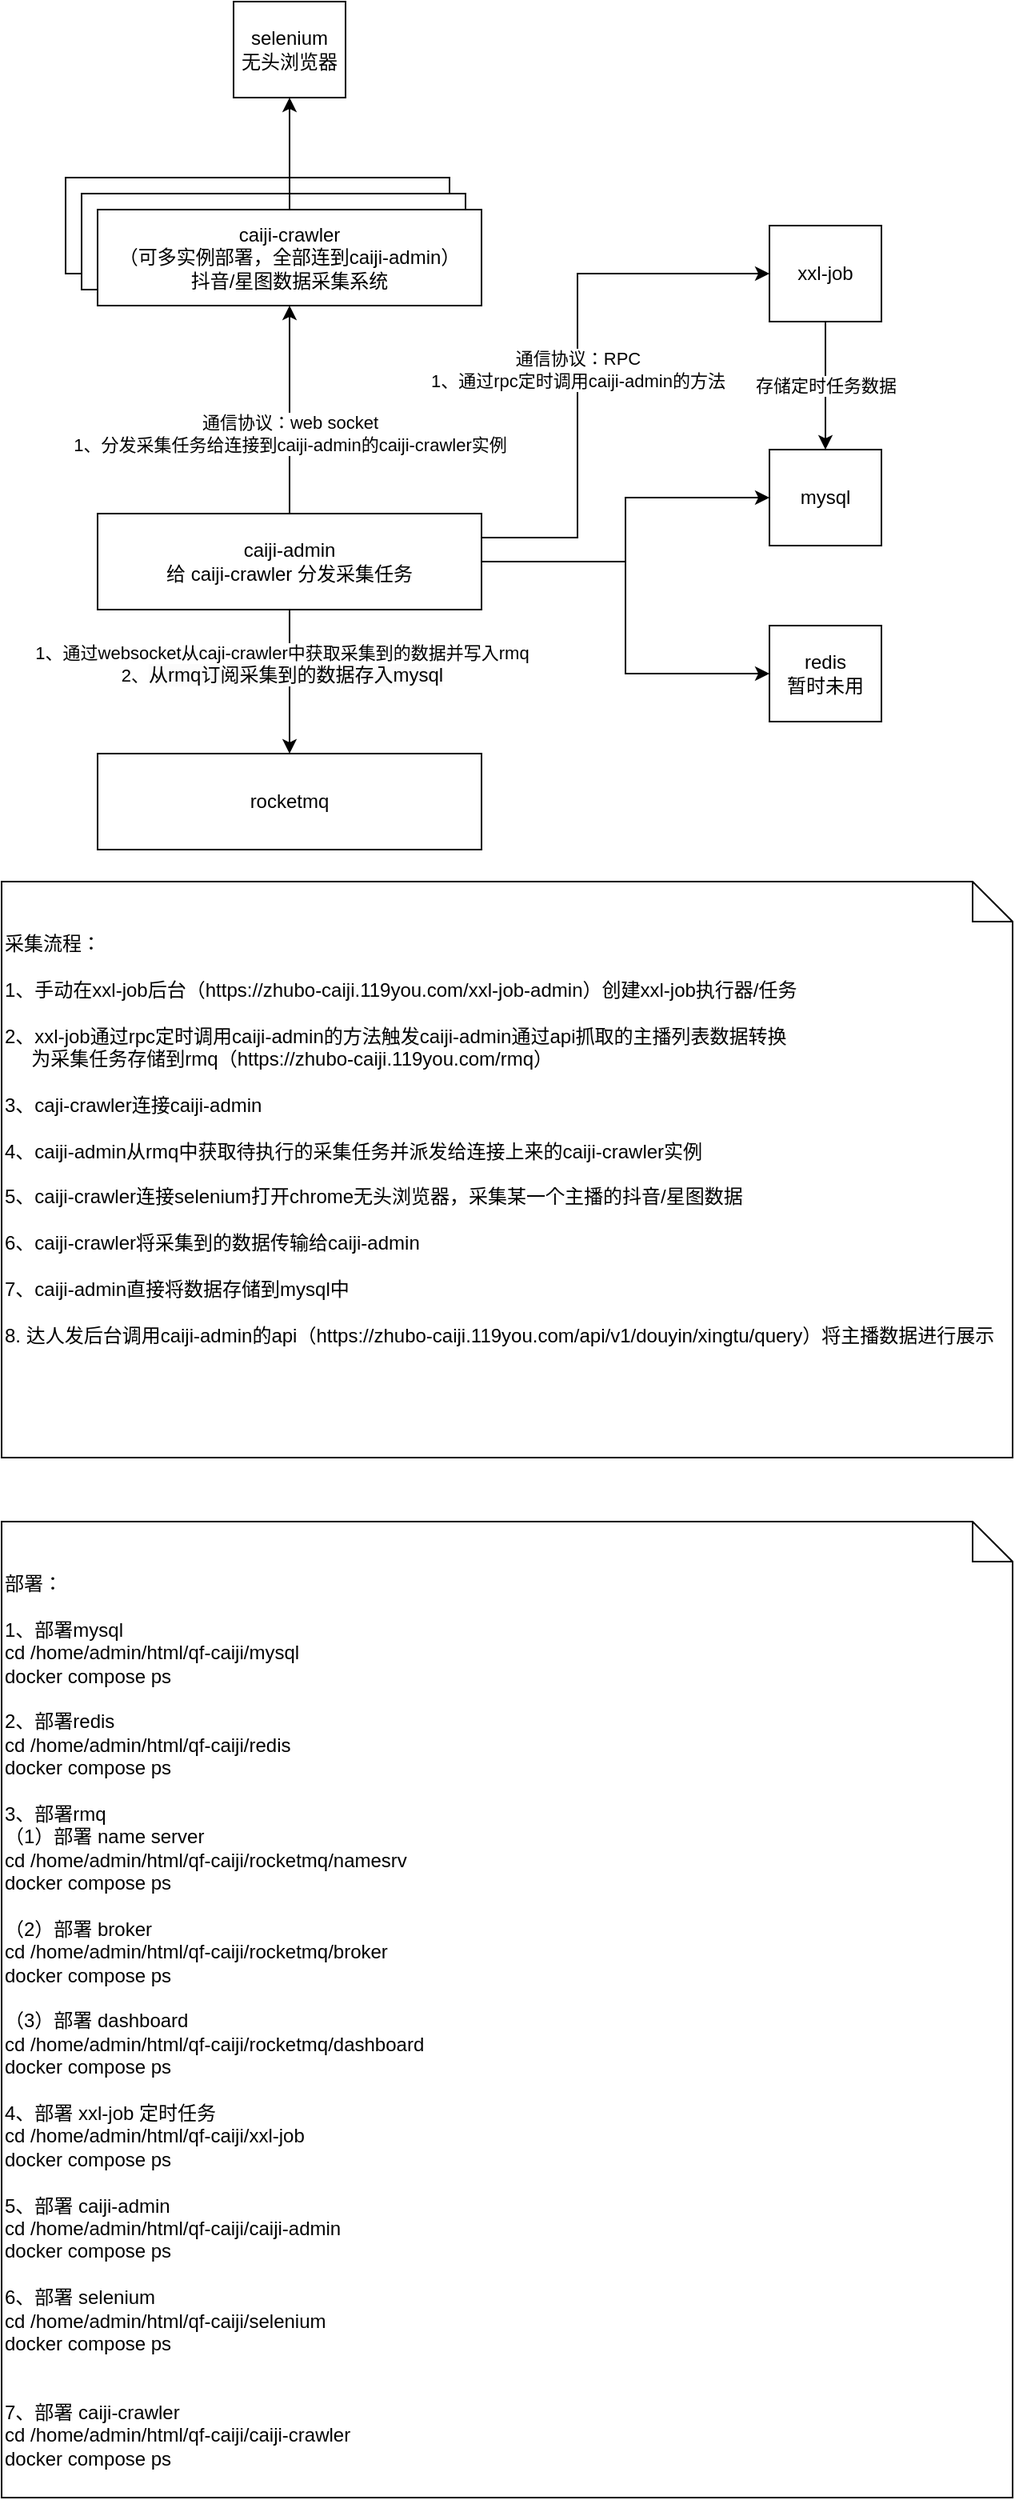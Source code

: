<mxfile version="20.7.4" type="device"><diagram id="185xx8xCbb3oGsZvdV77" name="第 1 页"><mxGraphModel dx="1342" dy="885" grid="1" gridSize="10" guides="1" tooltips="1" connect="1" arrows="1" fold="1" page="1" pageScale="1" pageWidth="827" pageHeight="1169" math="0" shadow="0"><root><mxCell id="0"/><mxCell id="1" parent="0"/><mxCell id="NshGcRsuWYnIjHicHYRE-3" style="edgeStyle=orthogonalEdgeStyle;rounded=0;orthogonalLoop=1;jettySize=auto;html=1;exitX=0.5;exitY=0;exitDx=0;exitDy=0;entryX=0.5;entryY=1;entryDx=0;entryDy=0;" parent="1" source="NshGcRsuWYnIjHicHYRE-2" target="NshGcRsuWYnIjHicHYRE-12" edge="1"><mxGeometry relative="1" as="geometry"><mxPoint x="220" y="270" as="targetPoint"/></mxGeometry></mxCell><mxCell id="NshGcRsuWYnIjHicHYRE-4" value="通信协议：web socket&lt;br&gt;1、分发采集任务给连接到caiji-admin的caiji-crawler实例" style="edgeLabel;html=1;align=center;verticalAlign=middle;resizable=0;points=[];" parent="NshGcRsuWYnIjHicHYRE-3" vertex="1" connectable="0"><mxGeometry x="-0.293" relative="1" as="geometry"><mxPoint y="-4" as="offset"/></mxGeometry></mxCell><mxCell id="NshGcRsuWYnIjHicHYRE-7" style="edgeStyle=orthogonalEdgeStyle;rounded=0;orthogonalLoop=1;jettySize=auto;html=1;exitX=0.5;exitY=1;exitDx=0;exitDy=0;entryX=0.5;entryY=0;entryDx=0;entryDy=0;" parent="1" source="NshGcRsuWYnIjHicHYRE-2" target="NshGcRsuWYnIjHicHYRE-5" edge="1"><mxGeometry relative="1" as="geometry"/></mxCell><mxCell id="NshGcRsuWYnIjHicHYRE-8" value="1、通过websocket从caji-crawler中获取采集到的数据并写入rmq&lt;br&gt;2、&lt;span style=&quot;font-size: 12px; background-color: rgb(251, 251, 251);&quot;&gt;从rmq订阅采集到的数据存入mysql&lt;/span&gt;" style="edgeLabel;html=1;align=center;verticalAlign=middle;resizable=0;points=[];" parent="NshGcRsuWYnIjHicHYRE-7" vertex="1" connectable="0"><mxGeometry x="-0.242" y="-5" relative="1" as="geometry"><mxPoint as="offset"/></mxGeometry></mxCell><mxCell id="NshGcRsuWYnIjHicHYRE-16" style="edgeStyle=orthogonalEdgeStyle;rounded=0;orthogonalLoop=1;jettySize=auto;html=1;exitX=1;exitY=0.5;exitDx=0;exitDy=0;entryX=0;entryY=0.5;entryDx=0;entryDy=0;" parent="1" source="NshGcRsuWYnIjHicHYRE-2" target="NshGcRsuWYnIjHicHYRE-15" edge="1"><mxGeometry relative="1" as="geometry"/></mxCell><mxCell id="NshGcRsuWYnIjHicHYRE-20" style="edgeStyle=orthogonalEdgeStyle;rounded=0;orthogonalLoop=1;jettySize=auto;html=1;exitX=1;exitY=0.5;exitDx=0;exitDy=0;entryX=0;entryY=0.5;entryDx=0;entryDy=0;" parent="1" source="NshGcRsuWYnIjHicHYRE-2" target="NshGcRsuWYnIjHicHYRE-17" edge="1"><mxGeometry relative="1" as="geometry"/></mxCell><mxCell id="NshGcRsuWYnIjHicHYRE-23" style="edgeStyle=orthogonalEdgeStyle;rounded=0;orthogonalLoop=1;jettySize=auto;html=1;exitX=1;exitY=0.25;exitDx=0;exitDy=0;entryX=0;entryY=0.5;entryDx=0;entryDy=0;" parent="1" source="NshGcRsuWYnIjHicHYRE-2" target="NshGcRsuWYnIjHicHYRE-21" edge="1"><mxGeometry x="-0.043" y="30" relative="1" as="geometry"><Array as="points"><mxPoint x="400" y="425"/><mxPoint x="400" y="260"/></Array><mxPoint as="offset"/></mxGeometry></mxCell><mxCell id="NshGcRsuWYnIjHicHYRE-24" value="通信协议：RPC&lt;br&gt;1、通过rpc定时调用caiji-admin的方法" style="edgeLabel;html=1;align=center;verticalAlign=middle;resizable=0;points=[];" parent="NshGcRsuWYnIjHicHYRE-23" vertex="1" connectable="0"><mxGeometry x="-0.095" relative="1" as="geometry"><mxPoint y="-9" as="offset"/></mxGeometry></mxCell><mxCell id="NshGcRsuWYnIjHicHYRE-2" value="caiji-admin&lt;br&gt;给&amp;nbsp;&lt;span style=&quot;background-color: initial;&quot;&gt;caiji-crawler 分发采集任务&lt;br&gt;&lt;/span&gt;" style="rounded=0;whiteSpace=wrap;html=1;" parent="1" vertex="1"><mxGeometry x="100" y="410" width="240" height="60" as="geometry"/></mxCell><mxCell id="NshGcRsuWYnIjHicHYRE-5" value="rocketmq" style="rounded=0;whiteSpace=wrap;html=1;" parent="1" vertex="1"><mxGeometry x="100" y="560" width="240" height="60" as="geometry"/></mxCell><mxCell id="NshGcRsuWYnIjHicHYRE-10" value="caiji-crawler&lt;br&gt;抖音/星图数据采集系统" style="rounded=0;whiteSpace=wrap;html=1;" parent="1" vertex="1"><mxGeometry x="80" y="200" width="240" height="60" as="geometry"/></mxCell><mxCell id="NshGcRsuWYnIjHicHYRE-11" value="caiji-crawler&lt;br&gt;抖音/星图数据采集系统" style="rounded=0;whiteSpace=wrap;html=1;" parent="1" vertex="1"><mxGeometry x="90" y="210" width="240" height="60" as="geometry"/></mxCell><mxCell id="NshGcRsuWYnIjHicHYRE-28" style="edgeStyle=orthogonalEdgeStyle;rounded=0;orthogonalLoop=1;jettySize=auto;html=1;exitX=0.5;exitY=0;exitDx=0;exitDy=0;entryX=0.5;entryY=1;entryDx=0;entryDy=0;" parent="1" source="NshGcRsuWYnIjHicHYRE-12" target="NshGcRsuWYnIjHicHYRE-25" edge="1"><mxGeometry relative="1" as="geometry"/></mxCell><mxCell id="NshGcRsuWYnIjHicHYRE-12" value="caiji-crawler&lt;br&gt;（可多实例部署，全部连到caiji-admin）&lt;br&gt;抖音/星图数据采集系统" style="rounded=0;whiteSpace=wrap;html=1;" parent="1" vertex="1"><mxGeometry x="100" y="220" width="240" height="60" as="geometry"/></mxCell><mxCell id="NshGcRsuWYnIjHicHYRE-15" value="mysql" style="rounded=0;whiteSpace=wrap;html=1;" parent="1" vertex="1"><mxGeometry x="520" y="370" width="70" height="60" as="geometry"/></mxCell><mxCell id="NshGcRsuWYnIjHicHYRE-17" value="redis&lt;br&gt;暂时未用" style="rounded=0;whiteSpace=wrap;html=1;" parent="1" vertex="1"><mxGeometry x="520" y="480" width="70" height="60" as="geometry"/></mxCell><mxCell id="NshGcRsuWYnIjHicHYRE-22" value="存储定时任务数据" style="edgeStyle=orthogonalEdgeStyle;rounded=0;orthogonalLoop=1;jettySize=auto;html=1;exitX=0.5;exitY=1;exitDx=0;exitDy=0;" parent="1" source="NshGcRsuWYnIjHicHYRE-21" target="NshGcRsuWYnIjHicHYRE-15" edge="1"><mxGeometry relative="1" as="geometry"/></mxCell><mxCell id="NshGcRsuWYnIjHicHYRE-21" value="xxl-job" style="rounded=0;whiteSpace=wrap;html=1;" parent="1" vertex="1"><mxGeometry x="520" y="230" width="70" height="60" as="geometry"/></mxCell><mxCell id="NshGcRsuWYnIjHicHYRE-25" value="selenium&lt;br&gt;无头浏览器" style="rounded=0;whiteSpace=wrap;html=1;" parent="1" vertex="1"><mxGeometry x="185" y="90" width="70" height="60" as="geometry"/></mxCell><mxCell id="NshGcRsuWYnIjHicHYRE-29" value="采集流程：&lt;br&gt;&lt;br&gt;1、手动在xxl-job后台（https://zhubo-caiji.119you.com/xxl-job-admin）创建xxl-job执行器/任务&lt;br&gt;&lt;br&gt;2、xxl-job通过rpc定时调用caiji-admin的方法触发caiji-admin通过api抓取的主播列表数据转换&lt;br&gt;&amp;nbsp; &amp;nbsp; &amp;nbsp;为采集任务存储到rmq（https://zhubo-caiji.119you.com/rmq）&lt;br&gt;&lt;br&gt;3、caji-crawler连接caiji-admin&lt;br&gt;&lt;br&gt;4、caiji-admin从rmq中获取待执行的采集任务并派发给连接上来的caiji-crawler实例&lt;br&gt;&lt;br&gt;5、caiji-crawler连接selenium打开chrome无头浏览器，采集某一个主播的抖音/星图数据&lt;br&gt;&lt;br&gt;6、caiji-crawler将采集到的数据传输给caiji-admin&lt;br&gt;&lt;br&gt;7、caiji-admin直接将数据存储到mysql中&lt;br&gt;&lt;br&gt;8. 达人发后台调用caiji-admin的api（https://zhubo-caiji.119you.com/api/v1/douyin/xingtu/query）将主播数据进行展示" style="shape=note2;boundedLbl=1;whiteSpace=wrap;html=1;size=25;verticalAlign=top;align=left;" parent="1" vertex="1"><mxGeometry x="40" y="640" width="632" height="360" as="geometry"/></mxCell><mxCell id="NshGcRsuWYnIjHicHYRE-30" value="部署：&lt;br&gt;&lt;br&gt;1、部署mysql&lt;br&gt;cd /home/admin/html/qf-caiji/mysql&lt;br&gt;docker compose ps&lt;br&gt;&lt;br&gt;2、部署redis&lt;br&gt;cd&amp;nbsp;/home/admin/html/qf-caiji/redis&lt;br&gt;docker compose ps&lt;br&gt;&lt;br&gt;3、部署rmq&lt;br&gt;（1）部署 name server&lt;br&gt;cd /home/admin/html/qf-caiji/rocketmq/namesrv&lt;br&gt;docker compose ps&lt;br&gt;&lt;br&gt;（2）部署 broker&lt;br&gt;cd&amp;nbsp;/home/admin/html/qf-caiji/rocketmq/broker&lt;br&gt;docker compose ps&lt;br&gt;&lt;br&gt;（3）部署 dashboard&lt;br&gt;cd&amp;nbsp;/home/admin/html/qf-caiji/rocketmq/dashboard&lt;br style=&quot;border-color: var(--border-color);&quot;&gt;docker compose ps&lt;br&gt;&lt;br&gt;4、部署 xxl-job 定时任务&lt;br&gt;cd&amp;nbsp;/home/admin/html/qf-caiji/xxl-job&lt;br&gt;docker compose ps&lt;br&gt;&lt;br&gt;5、部署&amp;nbsp;caiji-admin&lt;br&gt;cd&amp;nbsp;/home/admin/html/qf-caiji/caiji-admin&lt;br style=&quot;border-color: var(--border-color);&quot;&gt;docker compose ps&lt;br&gt;&lt;br&gt;6、部署&amp;nbsp;selenium&lt;br&gt;cd&amp;nbsp;/home/admin/html/qf-caiji/selenium&lt;br style=&quot;border-color: var(--border-color);&quot;&gt;docker compose ps&lt;br&gt;&lt;br style=&quot;border-color: var(--border-color);&quot;&gt;&lt;br style=&quot;border-color: var(--border-color);&quot;&gt;7、部署&amp;nbsp;&lt;span style=&quot;background-color: initial;&quot;&gt;caiji-crawler&lt;/span&gt;&lt;br&gt;cd&amp;nbsp;/home/admin/html/qf-caiji/&lt;span style=&quot;background-color: initial;&quot;&gt;caiji-crawler&lt;/span&gt;&lt;br&gt;docker compose ps" style="shape=note2;boundedLbl=1;whiteSpace=wrap;html=1;size=25;verticalAlign=top;align=left;" parent="1" vertex="1"><mxGeometry x="40" y="1040" width="632" height="610" as="geometry"/></mxCell></root></mxGraphModel></diagram></mxfile>